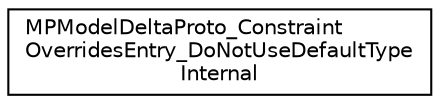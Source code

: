 digraph "Graphical Class Hierarchy"
{
 // LATEX_PDF_SIZE
  edge [fontname="Helvetica",fontsize="10",labelfontname="Helvetica",labelfontsize="10"];
  node [fontname="Helvetica",fontsize="10",shape=record];
  rankdir="LR";
  Node0 [label="MPModelDeltaProto_Constraint\lOverridesEntry_DoNotUseDefaultType\lInternal",height=0.2,width=0.4,color="black", fillcolor="white", style="filled",URL="$structoperations__research_1_1_m_p_model_delta_proto___constraint_overrides_entry___do_not_use_default_type_internal.html",tooltip=" "];
}
